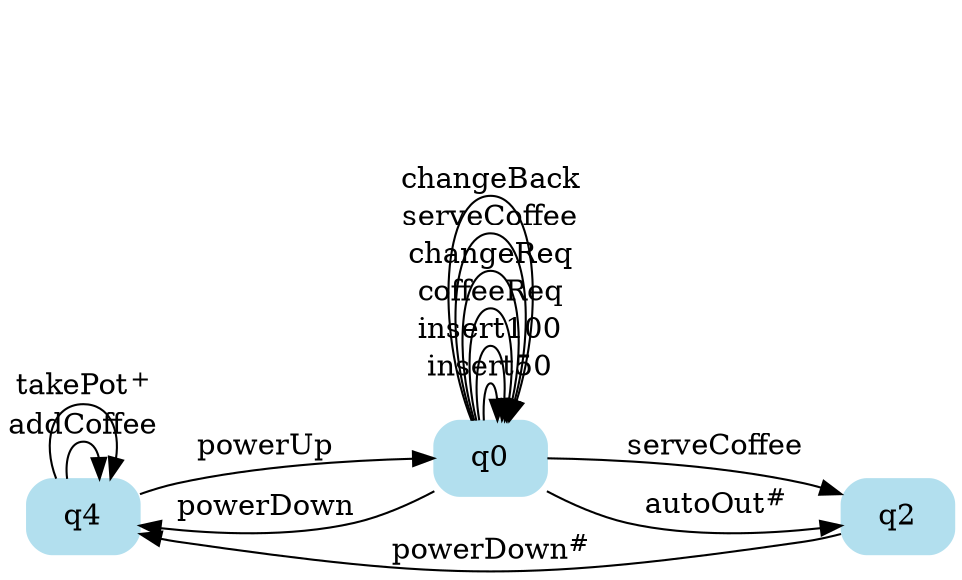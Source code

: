 digraph {

	rankdir="LR";
	node[shape="box", style="rounded,filled", color="lightblue2"];

	q4[label="q4"];
	q0[label="q0"];
	q2[label="q2"];

	q4 -> q4 [label="addCoffee"];
	q4 -> q0 [label="powerUp"];
	q0 -> q0 [label="insert50"];
	q0 -> q0 [label="insert100"];
	q0 -> q0 [label="coffeeReq"];
	q0 -> q0 [label="changeReq"];
	q0 -> q0 [label="serveCoffee"];
	q0 -> q0 [label="changeBack"];
	q0 -> q2 [label="serveCoffee"];
	q0 -> q4 [label="powerDown"];
	q0 -> q2 [label=<autoOut<sup>#</sup>>];
	q2 -> q4 [label=<powerDown<sup>#</sup>>];
	q4 -> q4 [label=<takePot<sup>+</sup>>];

}
